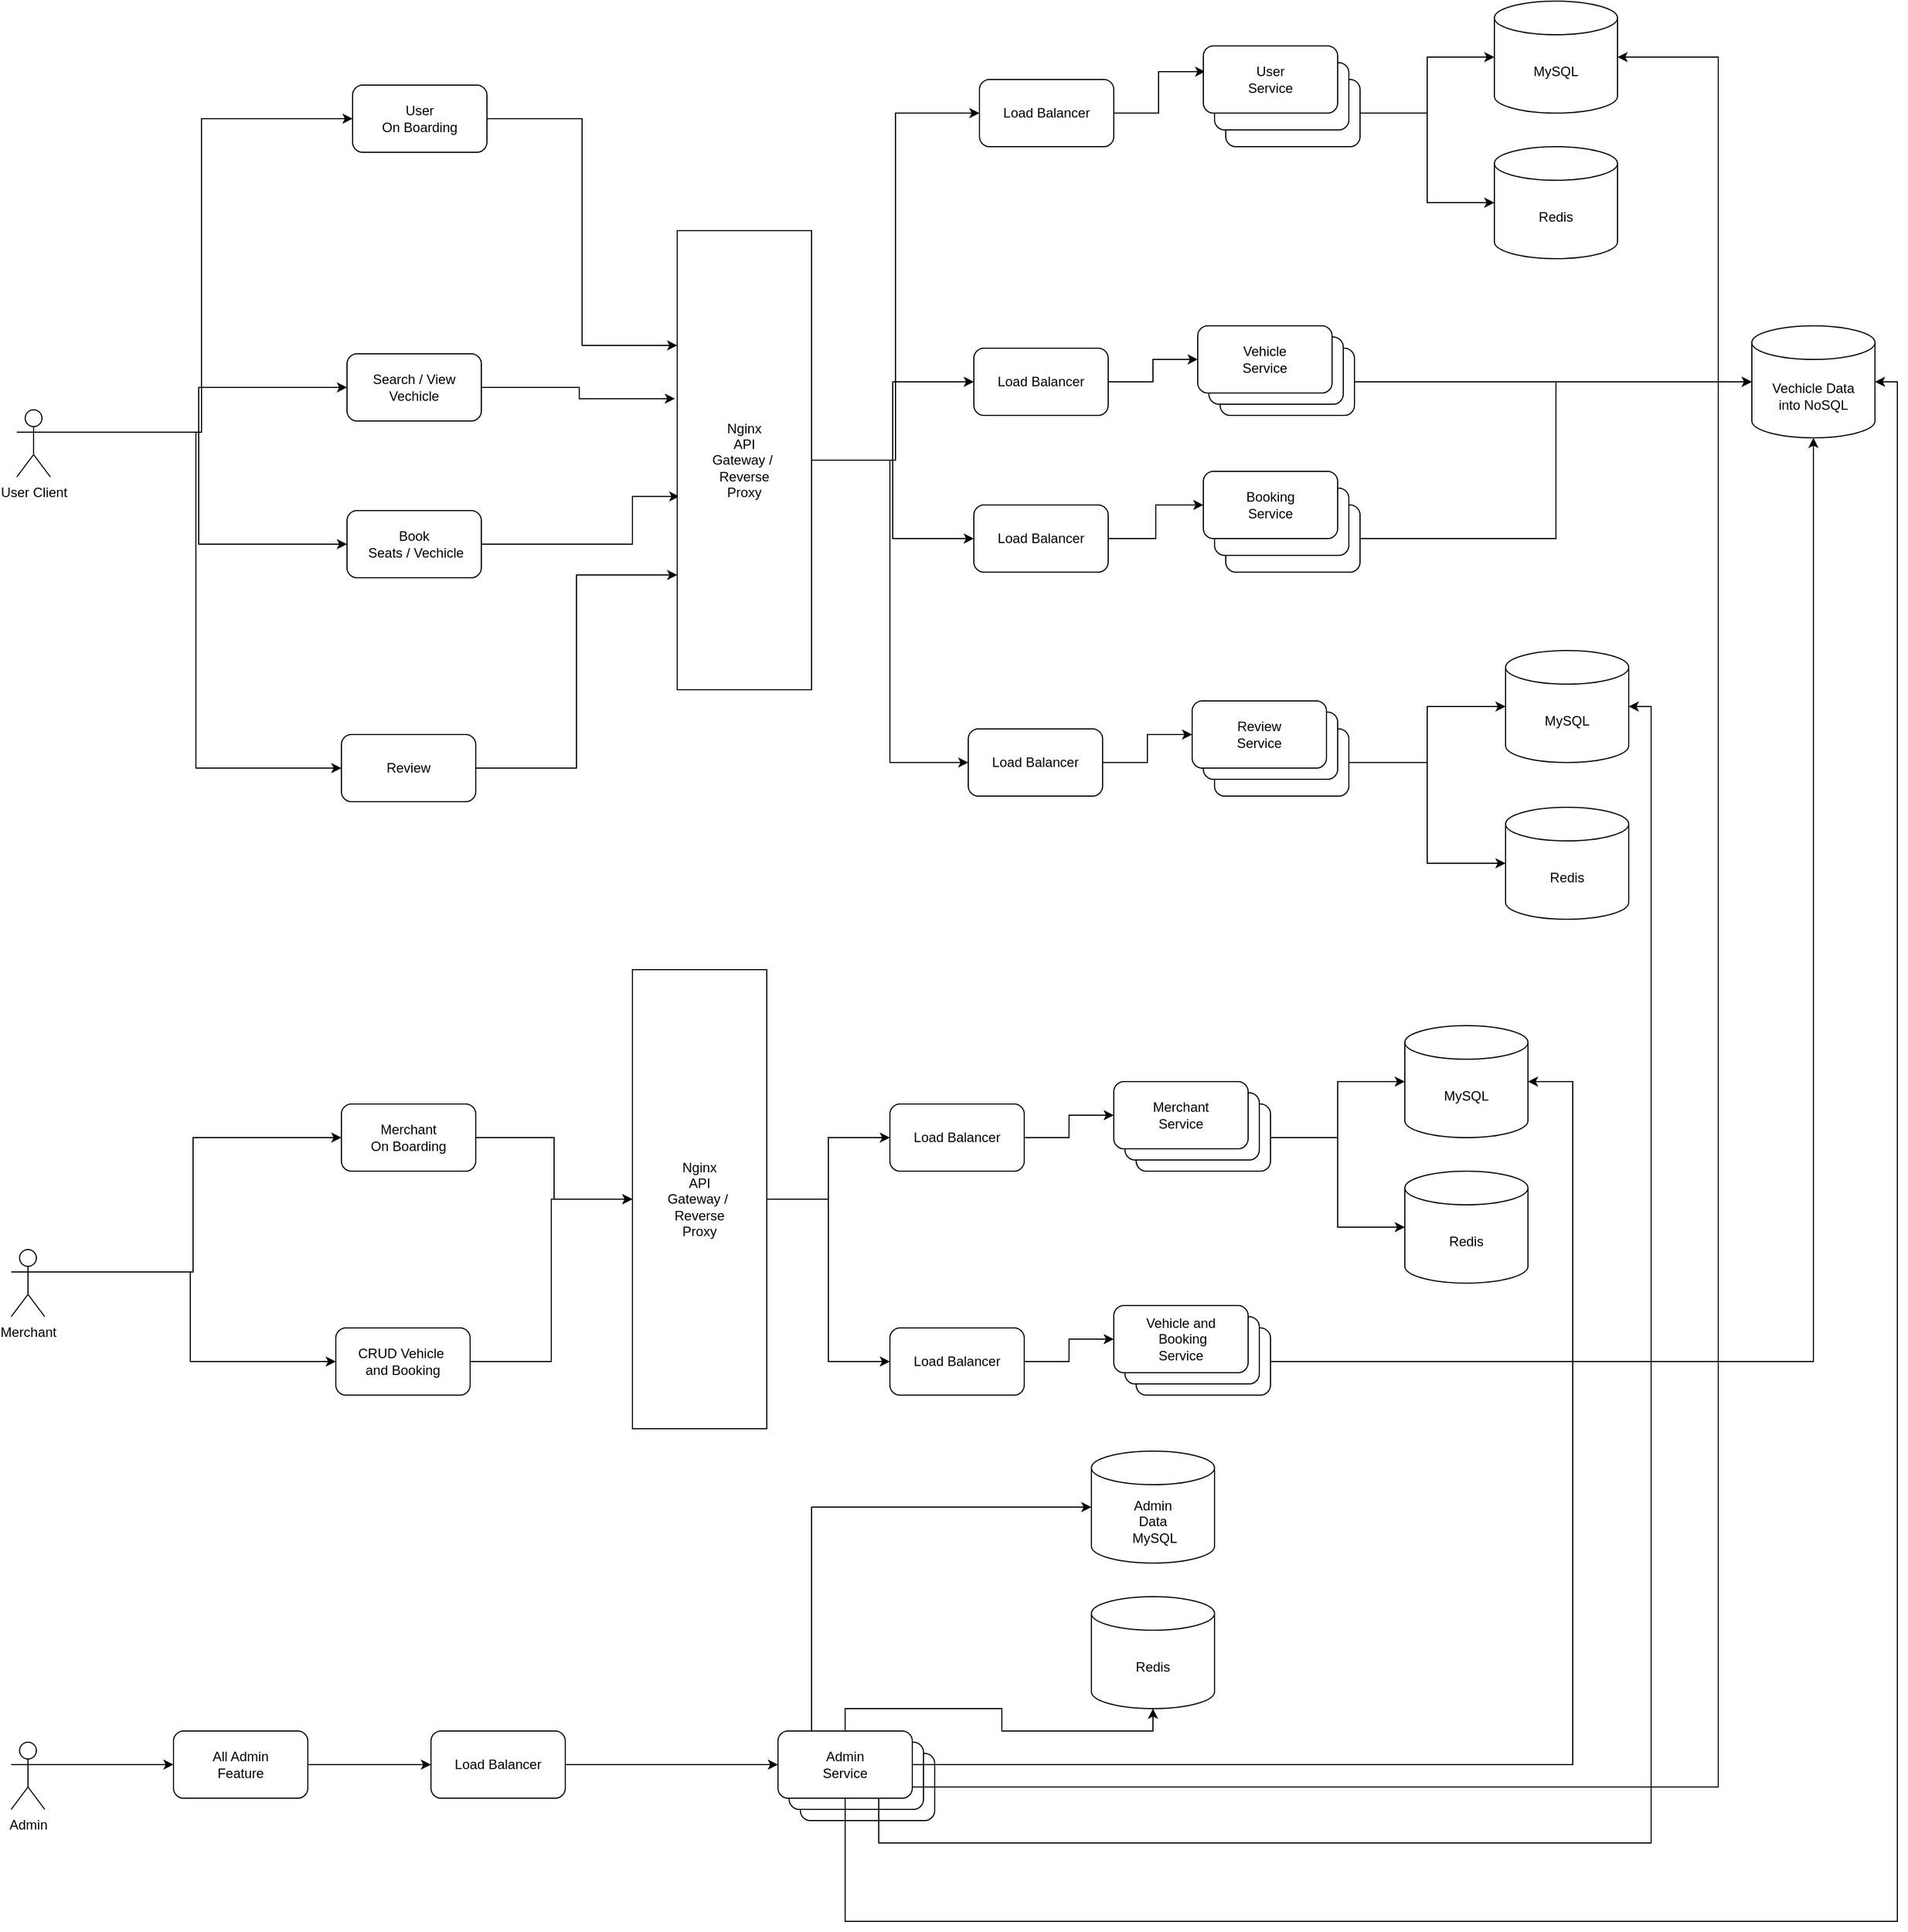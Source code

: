 <mxfile version="21.6.5" type="device">
  <diagram name="System Design" id="v8atC4LrwgWgsppYc6KF">
    <mxGraphModel dx="5643" dy="2787" grid="1" gridSize="10" guides="1" tooltips="1" connect="1" arrows="1" fold="1" page="1" pageScale="1" pageWidth="850" pageHeight="1100" math="0" shadow="0">
      <root>
        <mxCell id="0" />
        <mxCell id="1" parent="0" />
        <mxCell id="RX8F57HBemChYUWMWMmz-62" style="edgeStyle=orthogonalEdgeStyle;rounded=0;orthogonalLoop=1;jettySize=auto;html=1;entryX=0;entryY=0.5;entryDx=0;entryDy=0;exitX=1;exitY=0.333;exitDx=0;exitDy=0;exitPerimeter=0;" edge="1" parent="1" source="RX8F57HBemChYUWMWMmz-1" target="RX8F57HBemChYUWMWMmz-44">
          <mxGeometry relative="1" as="geometry" />
        </mxCell>
        <mxCell id="RX8F57HBemChYUWMWMmz-63" style="edgeStyle=orthogonalEdgeStyle;rounded=0;orthogonalLoop=1;jettySize=auto;html=1;exitX=1;exitY=0.333;exitDx=0;exitDy=0;exitPerimeter=0;" edge="1" parent="1" source="RX8F57HBemChYUWMWMmz-1" target="RX8F57HBemChYUWMWMmz-45">
          <mxGeometry relative="1" as="geometry" />
        </mxCell>
        <mxCell id="RX8F57HBemChYUWMWMmz-64" style="edgeStyle=orthogonalEdgeStyle;rounded=0;orthogonalLoop=1;jettySize=auto;html=1;exitX=1;exitY=0.333;exitDx=0;exitDy=0;exitPerimeter=0;entryX=0;entryY=0.5;entryDx=0;entryDy=0;" edge="1" parent="1" source="RX8F57HBemChYUWMWMmz-1" target="RX8F57HBemChYUWMWMmz-49">
          <mxGeometry relative="1" as="geometry" />
        </mxCell>
        <mxCell id="RX8F57HBemChYUWMWMmz-65" style="edgeStyle=orthogonalEdgeStyle;rounded=0;orthogonalLoop=1;jettySize=auto;html=1;exitX=1;exitY=0.333;exitDx=0;exitDy=0;exitPerimeter=0;entryX=0;entryY=0.5;entryDx=0;entryDy=0;" edge="1" parent="1" source="RX8F57HBemChYUWMWMmz-1" target="RX8F57HBemChYUWMWMmz-52">
          <mxGeometry relative="1" as="geometry" />
        </mxCell>
        <mxCell id="RX8F57HBemChYUWMWMmz-1" value="User Client" style="shape=umlActor;verticalLabelPosition=bottom;verticalAlign=top;html=1;outlineConnect=0;" vertex="1" parent="1">
          <mxGeometry x="-340" y="600" width="30" height="60" as="geometry" />
        </mxCell>
        <mxCell id="RX8F57HBemChYUWMWMmz-70" style="edgeStyle=orthogonalEdgeStyle;rounded=0;orthogonalLoop=1;jettySize=auto;html=1;entryX=0.014;entryY=0.383;entryDx=0;entryDy=0;entryPerimeter=0;" edge="1" parent="1" source="RX8F57HBemChYUWMWMmz-5" target="RX8F57HBemChYUWMWMmz-110">
          <mxGeometry relative="1" as="geometry" />
        </mxCell>
        <mxCell id="RX8F57HBemChYUWMWMmz-5" value="Load Balancer" style="rounded=1;whiteSpace=wrap;html=1;" vertex="1" parent="1">
          <mxGeometry x="520" y="305" width="120" height="60" as="geometry" />
        </mxCell>
        <mxCell id="RX8F57HBemChYUWMWMmz-91" style="edgeStyle=orthogonalEdgeStyle;rounded=0;orthogonalLoop=1;jettySize=auto;html=1;exitX=1;exitY=0.333;exitDx=0;exitDy=0;exitPerimeter=0;entryX=0;entryY=0.5;entryDx=0;entryDy=0;" edge="1" parent="1" source="RX8F57HBemChYUWMWMmz-14" target="RX8F57HBemChYUWMWMmz-85">
          <mxGeometry relative="1" as="geometry" />
        </mxCell>
        <mxCell id="RX8F57HBemChYUWMWMmz-93" style="edgeStyle=orthogonalEdgeStyle;rounded=0;orthogonalLoop=1;jettySize=auto;html=1;exitX=1;exitY=0.333;exitDx=0;exitDy=0;exitPerimeter=0;entryX=0;entryY=0.5;entryDx=0;entryDy=0;" edge="1" parent="1" source="RX8F57HBemChYUWMWMmz-14" target="RX8F57HBemChYUWMWMmz-92">
          <mxGeometry relative="1" as="geometry" />
        </mxCell>
        <mxCell id="RX8F57HBemChYUWMWMmz-14" value="Merchant" style="shape=umlActor;verticalLabelPosition=bottom;verticalAlign=top;html=1;outlineConnect=0;" vertex="1" parent="1">
          <mxGeometry x="-345" y="1350" width="30" height="60" as="geometry" />
        </mxCell>
        <mxCell id="RX8F57HBemChYUWMWMmz-137" style="edgeStyle=orthogonalEdgeStyle;rounded=0;orthogonalLoop=1;jettySize=auto;html=1;exitX=1;exitY=0.333;exitDx=0;exitDy=0;exitPerimeter=0;" edge="1" parent="1" source="RX8F57HBemChYUWMWMmz-23" target="RX8F57HBemChYUWMWMmz-136">
          <mxGeometry relative="1" as="geometry" />
        </mxCell>
        <mxCell id="RX8F57HBemChYUWMWMmz-23" value="Admin" style="shape=umlActor;verticalLabelPosition=bottom;verticalAlign=top;html=1;outlineConnect=0;" vertex="1" parent="1">
          <mxGeometry x="-345" y="1790" width="30" height="60" as="geometry" />
        </mxCell>
        <mxCell id="RX8F57HBemChYUWMWMmz-66" style="edgeStyle=orthogonalEdgeStyle;rounded=0;orthogonalLoop=1;jettySize=auto;html=1;entryX=0;entryY=0.25;entryDx=0;entryDy=0;" edge="1" parent="1" source="RX8F57HBemChYUWMWMmz-44" target="RX8F57HBemChYUWMWMmz-100">
          <mxGeometry relative="1" as="geometry" />
        </mxCell>
        <mxCell id="RX8F57HBemChYUWMWMmz-44" value="User&lt;br&gt;On Boarding" style="rounded=1;whiteSpace=wrap;html=1;" vertex="1" parent="1">
          <mxGeometry x="-40" y="310" width="120" height="60" as="geometry" />
        </mxCell>
        <mxCell id="RX8F57HBemChYUWMWMmz-67" style="edgeStyle=orthogonalEdgeStyle;rounded=0;orthogonalLoop=1;jettySize=auto;html=1;entryX=-0.017;entryY=0.366;entryDx=0;entryDy=0;entryPerimeter=0;" edge="1" parent="1" source="RX8F57HBemChYUWMWMmz-45" target="RX8F57HBemChYUWMWMmz-100">
          <mxGeometry relative="1" as="geometry" />
        </mxCell>
        <mxCell id="RX8F57HBemChYUWMWMmz-45" value="Search / View Vechicle" style="rounded=1;whiteSpace=wrap;html=1;" vertex="1" parent="1">
          <mxGeometry x="-45" y="550" width="120" height="60" as="geometry" />
        </mxCell>
        <mxCell id="RX8F57HBemChYUWMWMmz-74" style="edgeStyle=orthogonalEdgeStyle;rounded=0;orthogonalLoop=1;jettySize=auto;html=1;entryX=0;entryY=0.5;entryDx=0;entryDy=0;entryPerimeter=0;" edge="1" parent="1" source="RX8F57HBemChYUWMWMmz-46" target="RX8F57HBemChYUWMWMmz-47">
          <mxGeometry relative="1" as="geometry" />
        </mxCell>
        <mxCell id="RX8F57HBemChYUWMWMmz-75" style="edgeStyle=orthogonalEdgeStyle;rounded=0;orthogonalLoop=1;jettySize=auto;html=1;" edge="1" parent="1" source="RX8F57HBemChYUWMWMmz-46" target="RX8F57HBemChYUWMWMmz-48">
          <mxGeometry relative="1" as="geometry" />
        </mxCell>
        <mxCell id="RX8F57HBemChYUWMWMmz-47" value="MySQL" style="shape=cylinder3;whiteSpace=wrap;html=1;boundedLbl=1;backgroundOutline=1;size=15;" vertex="1" parent="1">
          <mxGeometry x="980" y="235" width="110" height="100" as="geometry" />
        </mxCell>
        <mxCell id="RX8F57HBemChYUWMWMmz-48" value="Redis" style="shape=cylinder3;whiteSpace=wrap;html=1;boundedLbl=1;backgroundOutline=1;size=15;" vertex="1" parent="1">
          <mxGeometry x="980" y="365" width="110" height="100" as="geometry" />
        </mxCell>
        <mxCell id="RX8F57HBemChYUWMWMmz-68" value="" style="edgeStyle=orthogonalEdgeStyle;rounded=0;orthogonalLoop=1;jettySize=auto;html=1;entryX=0.015;entryY=0.579;entryDx=0;entryDy=0;entryPerimeter=0;" edge="1" parent="1" source="RX8F57HBemChYUWMWMmz-49" target="RX8F57HBemChYUWMWMmz-100">
          <mxGeometry relative="1" as="geometry">
            <Array as="points">
              <mxPoint x="210" y="720" />
              <mxPoint x="210" y="677" />
            </Array>
          </mxGeometry>
        </mxCell>
        <mxCell id="RX8F57HBemChYUWMWMmz-49" value="Book&lt;br&gt;&amp;nbsp;Seats / Vechicle" style="rounded=1;whiteSpace=wrap;html=1;" vertex="1" parent="1">
          <mxGeometry x="-45" y="690" width="120" height="60" as="geometry" />
        </mxCell>
        <mxCell id="RX8F57HBemChYUWMWMmz-71" style="edgeStyle=orthogonalEdgeStyle;rounded=0;orthogonalLoop=1;jettySize=auto;html=1;" edge="1" parent="1" source="RX8F57HBemChYUWMWMmz-50" target="RX8F57HBemChYUWMWMmz-113">
          <mxGeometry relative="1" as="geometry" />
        </mxCell>
        <mxCell id="RX8F57HBemChYUWMWMmz-50" value="Load Balancer" style="rounded=1;whiteSpace=wrap;html=1;" vertex="1" parent="1">
          <mxGeometry x="515" y="545" width="120" height="60" as="geometry" />
        </mxCell>
        <mxCell id="RX8F57HBemChYUWMWMmz-72" style="edgeStyle=orthogonalEdgeStyle;rounded=0;orthogonalLoop=1;jettySize=auto;html=1;" edge="1" parent="1" source="RX8F57HBemChYUWMWMmz-51" target="RX8F57HBemChYUWMWMmz-116">
          <mxGeometry relative="1" as="geometry" />
        </mxCell>
        <mxCell id="RX8F57HBemChYUWMWMmz-51" value="Load Balancer" style="rounded=1;whiteSpace=wrap;html=1;" vertex="1" parent="1">
          <mxGeometry x="515" y="685" width="120" height="60" as="geometry" />
        </mxCell>
        <mxCell id="RX8F57HBemChYUWMWMmz-69" style="edgeStyle=orthogonalEdgeStyle;rounded=0;orthogonalLoop=1;jettySize=auto;html=1;entryX=0;entryY=0.75;entryDx=0;entryDy=0;" edge="1" parent="1" source="RX8F57HBemChYUWMWMmz-52" target="RX8F57HBemChYUWMWMmz-100">
          <mxGeometry relative="1" as="geometry" />
        </mxCell>
        <mxCell id="RX8F57HBemChYUWMWMmz-52" value="Review" style="rounded=1;whiteSpace=wrap;html=1;" vertex="1" parent="1">
          <mxGeometry x="-50" y="890" width="120" height="60" as="geometry" />
        </mxCell>
        <mxCell id="RX8F57HBemChYUWMWMmz-73" style="edgeStyle=orthogonalEdgeStyle;rounded=0;orthogonalLoop=1;jettySize=auto;html=1;entryX=0;entryY=0.5;entryDx=0;entryDy=0;" edge="1" parent="1" source="RX8F57HBemChYUWMWMmz-53" target="RX8F57HBemChYUWMWMmz-119">
          <mxGeometry relative="1" as="geometry" />
        </mxCell>
        <mxCell id="RX8F57HBemChYUWMWMmz-53" value="Load Balancer" style="rounded=1;whiteSpace=wrap;html=1;" vertex="1" parent="1">
          <mxGeometry x="510" y="885" width="120" height="60" as="geometry" />
        </mxCell>
        <mxCell id="RX8F57HBemChYUWMWMmz-76" style="edgeStyle=orthogonalEdgeStyle;rounded=0;orthogonalLoop=1;jettySize=auto;html=1;" edge="1" parent="1" source="RX8F57HBemChYUWMWMmz-54" target="RX8F57HBemChYUWMWMmz-57">
          <mxGeometry relative="1" as="geometry" />
        </mxCell>
        <mxCell id="RX8F57HBemChYUWMWMmz-78" style="edgeStyle=orthogonalEdgeStyle;rounded=0;orthogonalLoop=1;jettySize=auto;html=1;exitX=1;exitY=0.5;exitDx=0;exitDy=0;entryX=0;entryY=0.5;entryDx=0;entryDy=0;entryPerimeter=0;" edge="1" parent="1" source="RX8F57HBemChYUWMWMmz-55" target="RX8F57HBemChYUWMWMmz-57">
          <mxGeometry relative="1" as="geometry">
            <mxPoint x="990" y="715" as="targetPoint" />
          </mxGeometry>
        </mxCell>
        <mxCell id="RX8F57HBemChYUWMWMmz-79" style="edgeStyle=orthogonalEdgeStyle;rounded=0;orthogonalLoop=1;jettySize=auto;html=1;entryX=0;entryY=0.5;entryDx=0;entryDy=0;entryPerimeter=0;" edge="1" parent="1" source="RX8F57HBemChYUWMWMmz-56" target="RX8F57HBemChYUWMWMmz-58">
          <mxGeometry relative="1" as="geometry" />
        </mxCell>
        <mxCell id="RX8F57HBemChYUWMWMmz-80" style="edgeStyle=orthogonalEdgeStyle;rounded=0;orthogonalLoop=1;jettySize=auto;html=1;entryX=0;entryY=0.5;entryDx=0;entryDy=0;entryPerimeter=0;" edge="1" parent="1" source="RX8F57HBemChYUWMWMmz-56" target="RX8F57HBemChYUWMWMmz-61">
          <mxGeometry relative="1" as="geometry" />
        </mxCell>
        <mxCell id="RX8F57HBemChYUWMWMmz-57" value="Vechicle Data&lt;br&gt;into NoSQL" style="shape=cylinder3;whiteSpace=wrap;html=1;boundedLbl=1;backgroundOutline=1;size=15;" vertex="1" parent="1">
          <mxGeometry x="1210" y="525" width="110" height="100" as="geometry" />
        </mxCell>
        <mxCell id="RX8F57HBemChYUWMWMmz-58" value="MySQL" style="shape=cylinder3;whiteSpace=wrap;html=1;boundedLbl=1;backgroundOutline=1;size=15;" vertex="1" parent="1">
          <mxGeometry x="990" y="815" width="110" height="100" as="geometry" />
        </mxCell>
        <mxCell id="RX8F57HBemChYUWMWMmz-61" value="Redis" style="shape=cylinder3;whiteSpace=wrap;html=1;boundedLbl=1;backgroundOutline=1;size=15;" vertex="1" parent="1">
          <mxGeometry x="990" y="955" width="110" height="100" as="geometry" />
        </mxCell>
        <mxCell id="RX8F57HBemChYUWMWMmz-82" style="edgeStyle=orthogonalEdgeStyle;rounded=0;orthogonalLoop=1;jettySize=auto;html=1;entryX=0;entryY=0.5;entryDx=0;entryDy=0;" edge="1" parent="1" source="RX8F57HBemChYUWMWMmz-83" target="RX8F57HBemChYUWMWMmz-122">
          <mxGeometry relative="1" as="geometry" />
        </mxCell>
        <mxCell id="RX8F57HBemChYUWMWMmz-83" value="Load Balancer" style="rounded=1;whiteSpace=wrap;html=1;" vertex="1" parent="1">
          <mxGeometry x="440" y="1220" width="120" height="60" as="geometry" />
        </mxCell>
        <mxCell id="RX8F57HBemChYUWMWMmz-84" style="edgeStyle=orthogonalEdgeStyle;rounded=0;orthogonalLoop=1;jettySize=auto;html=1;entryX=0;entryY=0.5;entryDx=0;entryDy=0;" edge="1" parent="1" source="RX8F57HBemChYUWMWMmz-85" target="RX8F57HBemChYUWMWMmz-127">
          <mxGeometry relative="1" as="geometry" />
        </mxCell>
        <mxCell id="RX8F57HBemChYUWMWMmz-85" value="Merchant&lt;br&gt;On Boarding" style="rounded=1;whiteSpace=wrap;html=1;" vertex="1" parent="1">
          <mxGeometry x="-50" y="1220" width="120" height="60" as="geometry" />
        </mxCell>
        <mxCell id="RX8F57HBemChYUWMWMmz-86" style="edgeStyle=orthogonalEdgeStyle;rounded=0;orthogonalLoop=1;jettySize=auto;html=1;entryX=0;entryY=0.5;entryDx=0;entryDy=0;entryPerimeter=0;" edge="1" parent="1" source="RX8F57HBemChYUWMWMmz-88" target="RX8F57HBemChYUWMWMmz-89">
          <mxGeometry relative="1" as="geometry" />
        </mxCell>
        <mxCell id="RX8F57HBemChYUWMWMmz-87" style="edgeStyle=orthogonalEdgeStyle;rounded=0;orthogonalLoop=1;jettySize=auto;html=1;" edge="1" parent="1" source="RX8F57HBemChYUWMWMmz-88" target="RX8F57HBemChYUWMWMmz-90">
          <mxGeometry relative="1" as="geometry" />
        </mxCell>
        <mxCell id="RX8F57HBemChYUWMWMmz-89" value="MySQL" style="shape=cylinder3;whiteSpace=wrap;html=1;boundedLbl=1;backgroundOutline=1;size=15;" vertex="1" parent="1">
          <mxGeometry x="900" y="1150" width="110" height="100" as="geometry" />
        </mxCell>
        <mxCell id="RX8F57HBemChYUWMWMmz-90" value="Redis" style="shape=cylinder3;whiteSpace=wrap;html=1;boundedLbl=1;backgroundOutline=1;size=15;" vertex="1" parent="1">
          <mxGeometry x="900" y="1280" width="110" height="100" as="geometry" />
        </mxCell>
        <mxCell id="RX8F57HBemChYUWMWMmz-95" style="edgeStyle=orthogonalEdgeStyle;rounded=0;orthogonalLoop=1;jettySize=auto;html=1;entryX=0;entryY=0.5;entryDx=0;entryDy=0;" edge="1" parent="1" source="RX8F57HBemChYUWMWMmz-92" target="RX8F57HBemChYUWMWMmz-127">
          <mxGeometry relative="1" as="geometry" />
        </mxCell>
        <mxCell id="RX8F57HBemChYUWMWMmz-92" value="CRUD Vehicle&amp;nbsp;&lt;br&gt;and Booking" style="rounded=1;whiteSpace=wrap;html=1;" vertex="1" parent="1">
          <mxGeometry x="-55" y="1420" width="120" height="60" as="geometry" />
        </mxCell>
        <mxCell id="RX8F57HBemChYUWMWMmz-97" style="edgeStyle=orthogonalEdgeStyle;rounded=0;orthogonalLoop=1;jettySize=auto;html=1;entryX=0;entryY=0.5;entryDx=0;entryDy=0;" edge="1" parent="1" source="RX8F57HBemChYUWMWMmz-94" target="RX8F57HBemChYUWMWMmz-125">
          <mxGeometry relative="1" as="geometry" />
        </mxCell>
        <mxCell id="RX8F57HBemChYUWMWMmz-94" value="Load Balancer" style="rounded=1;whiteSpace=wrap;html=1;" vertex="1" parent="1">
          <mxGeometry x="440" y="1420" width="120" height="60" as="geometry" />
        </mxCell>
        <mxCell id="RX8F57HBemChYUWMWMmz-98" style="edgeStyle=orthogonalEdgeStyle;rounded=0;orthogonalLoop=1;jettySize=auto;html=1;entryX=0.5;entryY=1;entryDx=0;entryDy=0;entryPerimeter=0;" edge="1" parent="1" source="RX8F57HBemChYUWMWMmz-96" target="RX8F57HBemChYUWMWMmz-57">
          <mxGeometry relative="1" as="geometry" />
        </mxCell>
        <mxCell id="RX8F57HBemChYUWMWMmz-105" style="edgeStyle=orthogonalEdgeStyle;rounded=0;orthogonalLoop=1;jettySize=auto;html=1;entryX=0;entryY=0.5;entryDx=0;entryDy=0;" edge="1" parent="1" source="RX8F57HBemChYUWMWMmz-100" target="RX8F57HBemChYUWMWMmz-5">
          <mxGeometry relative="1" as="geometry" />
        </mxCell>
        <mxCell id="RX8F57HBemChYUWMWMmz-106" style="edgeStyle=orthogonalEdgeStyle;rounded=0;orthogonalLoop=1;jettySize=auto;html=1;" edge="1" parent="1" source="RX8F57HBemChYUWMWMmz-100" target="RX8F57HBemChYUWMWMmz-50">
          <mxGeometry relative="1" as="geometry" />
        </mxCell>
        <mxCell id="RX8F57HBemChYUWMWMmz-107" style="edgeStyle=orthogonalEdgeStyle;rounded=0;orthogonalLoop=1;jettySize=auto;html=1;entryX=0;entryY=0.5;entryDx=0;entryDy=0;" edge="1" parent="1" source="RX8F57HBemChYUWMWMmz-100" target="RX8F57HBemChYUWMWMmz-51">
          <mxGeometry relative="1" as="geometry" />
        </mxCell>
        <mxCell id="RX8F57HBemChYUWMWMmz-108" style="edgeStyle=orthogonalEdgeStyle;rounded=0;orthogonalLoop=1;jettySize=auto;html=1;entryX=0;entryY=0.5;entryDx=0;entryDy=0;" edge="1" parent="1" source="RX8F57HBemChYUWMWMmz-100" target="RX8F57HBemChYUWMWMmz-53">
          <mxGeometry relative="1" as="geometry" />
        </mxCell>
        <mxCell id="RX8F57HBemChYUWMWMmz-100" value="Nginx&lt;br&gt;API&lt;br&gt;Gateway /&amp;nbsp;&lt;br&gt;Reverse&lt;br&gt;Proxy" style="rounded=0;whiteSpace=wrap;html=1;" vertex="1" parent="1">
          <mxGeometry x="250" y="440" width="120" height="410" as="geometry" />
        </mxCell>
        <mxCell id="RX8F57HBemChYUWMWMmz-111" value="" style="group" vertex="1" connectable="0" parent="1">
          <mxGeometry x="720" y="275" width="140" height="90" as="geometry" />
        </mxCell>
        <mxCell id="RX8F57HBemChYUWMWMmz-46" value="" style="rounded=1;whiteSpace=wrap;html=1;" vertex="1" parent="RX8F57HBemChYUWMWMmz-111">
          <mxGeometry x="20" y="30" width="120" height="60" as="geometry" />
        </mxCell>
        <mxCell id="RX8F57HBemChYUWMWMmz-109" value="" style="rounded=1;whiteSpace=wrap;html=1;" vertex="1" parent="RX8F57HBemChYUWMWMmz-111">
          <mxGeometry x="10" y="15" width="120" height="60" as="geometry" />
        </mxCell>
        <mxCell id="RX8F57HBemChYUWMWMmz-110" value="User &lt;br&gt;Service" style="rounded=1;whiteSpace=wrap;html=1;" vertex="1" parent="RX8F57HBemChYUWMWMmz-111">
          <mxGeometry width="120" height="60" as="geometry" />
        </mxCell>
        <mxCell id="RX8F57HBemChYUWMWMmz-114" value="" style="group" vertex="1" connectable="0" parent="1">
          <mxGeometry x="715" y="525" width="140" height="80" as="geometry" />
        </mxCell>
        <mxCell id="RX8F57HBemChYUWMWMmz-54" value="" style="rounded=1;whiteSpace=wrap;html=1;" vertex="1" parent="RX8F57HBemChYUWMWMmz-114">
          <mxGeometry x="20" y="20" width="120" height="60" as="geometry" />
        </mxCell>
        <mxCell id="RX8F57HBemChYUWMWMmz-112" value="" style="rounded=1;whiteSpace=wrap;html=1;" vertex="1" parent="RX8F57HBemChYUWMWMmz-114">
          <mxGeometry x="10" y="10" width="120" height="60" as="geometry" />
        </mxCell>
        <mxCell id="RX8F57HBemChYUWMWMmz-113" value="Vehicle &lt;br&gt;Service" style="rounded=1;whiteSpace=wrap;html=1;" vertex="1" parent="RX8F57HBemChYUWMWMmz-114">
          <mxGeometry width="120" height="60" as="geometry" />
        </mxCell>
        <mxCell id="RX8F57HBemChYUWMWMmz-117" value="" style="group" vertex="1" connectable="0" parent="1">
          <mxGeometry x="720" y="655" width="140" height="90" as="geometry" />
        </mxCell>
        <mxCell id="RX8F57HBemChYUWMWMmz-55" value="" style="rounded=1;whiteSpace=wrap;html=1;" vertex="1" parent="RX8F57HBemChYUWMWMmz-117">
          <mxGeometry x="20" y="30" width="120" height="60" as="geometry" />
        </mxCell>
        <mxCell id="RX8F57HBemChYUWMWMmz-115" value="" style="rounded=1;whiteSpace=wrap;html=1;" vertex="1" parent="RX8F57HBemChYUWMWMmz-117">
          <mxGeometry x="10" y="15" width="120" height="60" as="geometry" />
        </mxCell>
        <mxCell id="RX8F57HBemChYUWMWMmz-116" value="Booking&lt;br&gt;Service" style="rounded=1;whiteSpace=wrap;html=1;" vertex="1" parent="RX8F57HBemChYUWMWMmz-117">
          <mxGeometry width="120" height="60" as="geometry" />
        </mxCell>
        <mxCell id="RX8F57HBemChYUWMWMmz-120" value="" style="group" vertex="1" connectable="0" parent="1">
          <mxGeometry x="710" y="860" width="140" height="85" as="geometry" />
        </mxCell>
        <mxCell id="RX8F57HBemChYUWMWMmz-56" value="" style="rounded=1;whiteSpace=wrap;html=1;" vertex="1" parent="RX8F57HBemChYUWMWMmz-120">
          <mxGeometry x="20" y="25" width="120" height="60" as="geometry" />
        </mxCell>
        <mxCell id="RX8F57HBemChYUWMWMmz-118" value="" style="rounded=1;whiteSpace=wrap;html=1;" vertex="1" parent="RX8F57HBemChYUWMWMmz-120">
          <mxGeometry x="10" y="10" width="120" height="60" as="geometry" />
        </mxCell>
        <mxCell id="RX8F57HBemChYUWMWMmz-119" value="Review&lt;br&gt;Service" style="rounded=1;whiteSpace=wrap;html=1;" vertex="1" parent="RX8F57HBemChYUWMWMmz-120">
          <mxGeometry width="120" height="60" as="geometry" />
        </mxCell>
        <mxCell id="RX8F57HBemChYUWMWMmz-123" value="" style="group" vertex="1" connectable="0" parent="1">
          <mxGeometry x="640" y="1200" width="140" height="80" as="geometry" />
        </mxCell>
        <mxCell id="RX8F57HBemChYUWMWMmz-88" value="" style="rounded=1;whiteSpace=wrap;html=1;" vertex="1" parent="RX8F57HBemChYUWMWMmz-123">
          <mxGeometry x="20" y="20" width="120" height="60" as="geometry" />
        </mxCell>
        <mxCell id="RX8F57HBemChYUWMWMmz-121" value="" style="rounded=1;whiteSpace=wrap;html=1;" vertex="1" parent="RX8F57HBemChYUWMWMmz-123">
          <mxGeometry x="10" y="10" width="120" height="60" as="geometry" />
        </mxCell>
        <mxCell id="RX8F57HBemChYUWMWMmz-122" value="Merchant&lt;br&gt;Service" style="rounded=1;whiteSpace=wrap;html=1;" vertex="1" parent="RX8F57HBemChYUWMWMmz-123">
          <mxGeometry width="120" height="60" as="geometry" />
        </mxCell>
        <mxCell id="RX8F57HBemChYUWMWMmz-126" value="" style="group" vertex="1" connectable="0" parent="1">
          <mxGeometry x="640" y="1400" width="140" height="80" as="geometry" />
        </mxCell>
        <mxCell id="RX8F57HBemChYUWMWMmz-96" value="" style="rounded=1;whiteSpace=wrap;html=1;" vertex="1" parent="RX8F57HBemChYUWMWMmz-126">
          <mxGeometry x="20" y="20" width="120" height="60" as="geometry" />
        </mxCell>
        <mxCell id="RX8F57HBemChYUWMWMmz-124" value="" style="rounded=1;whiteSpace=wrap;html=1;" vertex="1" parent="RX8F57HBemChYUWMWMmz-126">
          <mxGeometry x="10" y="10" width="120" height="60" as="geometry" />
        </mxCell>
        <mxCell id="RX8F57HBemChYUWMWMmz-125" value="Vehicle and&lt;br&gt;&amp;nbsp;Booking&lt;br&gt;Service" style="rounded=1;whiteSpace=wrap;html=1;" vertex="1" parent="RX8F57HBemChYUWMWMmz-126">
          <mxGeometry width="120" height="60" as="geometry" />
        </mxCell>
        <mxCell id="RX8F57HBemChYUWMWMmz-128" style="edgeStyle=orthogonalEdgeStyle;rounded=0;orthogonalLoop=1;jettySize=auto;html=1;entryX=0;entryY=0.5;entryDx=0;entryDy=0;" edge="1" parent="1" source="RX8F57HBemChYUWMWMmz-127" target="RX8F57HBemChYUWMWMmz-83">
          <mxGeometry relative="1" as="geometry" />
        </mxCell>
        <mxCell id="RX8F57HBemChYUWMWMmz-129" style="edgeStyle=orthogonalEdgeStyle;rounded=0;orthogonalLoop=1;jettySize=auto;html=1;entryX=0;entryY=0.5;entryDx=0;entryDy=0;" edge="1" parent="1" source="RX8F57HBemChYUWMWMmz-127" target="RX8F57HBemChYUWMWMmz-94">
          <mxGeometry relative="1" as="geometry" />
        </mxCell>
        <mxCell id="RX8F57HBemChYUWMWMmz-127" value="Nginx&lt;br&gt;API&lt;br&gt;Gateway /&amp;nbsp;&lt;br&gt;Reverse&lt;br&gt;Proxy" style="rounded=0;whiteSpace=wrap;html=1;" vertex="1" parent="1">
          <mxGeometry x="210" y="1100" width="120" height="410" as="geometry" />
        </mxCell>
        <mxCell id="RX8F57HBemChYUWMWMmz-139" style="edgeStyle=orthogonalEdgeStyle;rounded=0;orthogonalLoop=1;jettySize=auto;html=1;entryX=0;entryY=0.5;entryDx=0;entryDy=0;" edge="1" parent="1" source="RX8F57HBemChYUWMWMmz-131" target="RX8F57HBemChYUWMWMmz-135">
          <mxGeometry relative="1" as="geometry" />
        </mxCell>
        <mxCell id="RX8F57HBemChYUWMWMmz-131" value="Load Balancer" style="rounded=1;whiteSpace=wrap;html=1;" vertex="1" parent="1">
          <mxGeometry x="30" y="1780" width="120" height="60" as="geometry" />
        </mxCell>
        <mxCell id="RX8F57HBemChYUWMWMmz-132" value="" style="group" vertex="1" connectable="0" parent="1">
          <mxGeometry x="340" y="1780" width="140" height="80" as="geometry" />
        </mxCell>
        <mxCell id="RX8F57HBemChYUWMWMmz-133" value="" style="rounded=1;whiteSpace=wrap;html=1;" vertex="1" parent="RX8F57HBemChYUWMWMmz-132">
          <mxGeometry x="20" y="20" width="120" height="60" as="geometry" />
        </mxCell>
        <mxCell id="RX8F57HBemChYUWMWMmz-134" value="" style="rounded=1;whiteSpace=wrap;html=1;" vertex="1" parent="RX8F57HBemChYUWMWMmz-132">
          <mxGeometry x="10" y="10" width="120" height="60" as="geometry" />
        </mxCell>
        <mxCell id="RX8F57HBemChYUWMWMmz-135" value="Admin&lt;br&gt;Service" style="rounded=1;whiteSpace=wrap;html=1;" vertex="1" parent="RX8F57HBemChYUWMWMmz-132">
          <mxGeometry width="120" height="60" as="geometry" />
        </mxCell>
        <mxCell id="RX8F57HBemChYUWMWMmz-138" style="edgeStyle=orthogonalEdgeStyle;rounded=0;orthogonalLoop=1;jettySize=auto;html=1;" edge="1" parent="1" source="RX8F57HBemChYUWMWMmz-136" target="RX8F57HBemChYUWMWMmz-131">
          <mxGeometry relative="1" as="geometry" />
        </mxCell>
        <mxCell id="RX8F57HBemChYUWMWMmz-136" value="All Admin &lt;br&gt;Feature" style="rounded=1;whiteSpace=wrap;html=1;" vertex="1" parent="1">
          <mxGeometry x="-200" y="1780" width="120" height="60" as="geometry" />
        </mxCell>
        <mxCell id="RX8F57HBemChYUWMWMmz-140" style="edgeStyle=orthogonalEdgeStyle;rounded=0;orthogonalLoop=1;jettySize=auto;html=1;entryX=1;entryY=0.5;entryDx=0;entryDy=0;entryPerimeter=0;" edge="1" parent="1" source="RX8F57HBemChYUWMWMmz-135" target="RX8F57HBemChYUWMWMmz-89">
          <mxGeometry relative="1" as="geometry">
            <Array as="points">
              <mxPoint x="1050" y="1810" />
              <mxPoint x="1050" y="1200" />
            </Array>
          </mxGeometry>
        </mxCell>
        <mxCell id="RX8F57HBemChYUWMWMmz-141" style="edgeStyle=orthogonalEdgeStyle;rounded=0;orthogonalLoop=1;jettySize=auto;html=1;entryX=1;entryY=0.5;entryDx=0;entryDy=0;entryPerimeter=0;" edge="1" parent="1" source="RX8F57HBemChYUWMWMmz-135" target="RX8F57HBemChYUWMWMmz-58">
          <mxGeometry relative="1" as="geometry">
            <Array as="points">
              <mxPoint x="430" y="1880" />
              <mxPoint x="1120" y="1880" />
              <mxPoint x="1120" y="865" />
            </Array>
          </mxGeometry>
        </mxCell>
        <mxCell id="RX8F57HBemChYUWMWMmz-142" style="edgeStyle=orthogonalEdgeStyle;rounded=0;orthogonalLoop=1;jettySize=auto;html=1;entryX=1;entryY=0.5;entryDx=0;entryDy=0;entryPerimeter=0;" edge="1" parent="1" source="RX8F57HBemChYUWMWMmz-135" target="RX8F57HBemChYUWMWMmz-57">
          <mxGeometry relative="1" as="geometry">
            <Array as="points">
              <mxPoint x="400" y="1950" />
              <mxPoint x="1340" y="1950" />
              <mxPoint x="1340" y="575" />
            </Array>
          </mxGeometry>
        </mxCell>
        <mxCell id="RX8F57HBemChYUWMWMmz-143" style="edgeStyle=orthogonalEdgeStyle;rounded=0;orthogonalLoop=1;jettySize=auto;html=1;entryX=1;entryY=0.5;entryDx=0;entryDy=0;entryPerimeter=0;" edge="1" parent="1" source="RX8F57HBemChYUWMWMmz-135" target="RX8F57HBemChYUWMWMmz-47">
          <mxGeometry relative="1" as="geometry">
            <Array as="points">
              <mxPoint x="1180" y="1830" />
              <mxPoint x="1180" y="285" />
            </Array>
          </mxGeometry>
        </mxCell>
        <mxCell id="RX8F57HBemChYUWMWMmz-145" style="edgeStyle=orthogonalEdgeStyle;rounded=0;orthogonalLoop=1;jettySize=auto;html=1;entryX=0;entryY=0.5;entryDx=0;entryDy=0;entryPerimeter=0;exitX=0.25;exitY=0;exitDx=0;exitDy=0;" edge="1" parent="1" target="RX8F57HBemChYUWMWMmz-147" source="RX8F57HBemChYUWMWMmz-135">
          <mxGeometry relative="1" as="geometry">
            <mxPoint x="500" y="1630" as="sourcePoint" />
          </mxGeometry>
        </mxCell>
        <mxCell id="RX8F57HBemChYUWMWMmz-146" style="edgeStyle=orthogonalEdgeStyle;rounded=0;orthogonalLoop=1;jettySize=auto;html=1;exitX=0.5;exitY=0;exitDx=0;exitDy=0;" edge="1" parent="1" target="RX8F57HBemChYUWMWMmz-148" source="RX8F57HBemChYUWMWMmz-135">
          <mxGeometry relative="1" as="geometry">
            <mxPoint x="500" y="1630" as="sourcePoint" />
          </mxGeometry>
        </mxCell>
        <mxCell id="RX8F57HBemChYUWMWMmz-147" value="Admin&lt;br&gt;Data&lt;br&gt;&amp;nbsp;MySQL" style="shape=cylinder3;whiteSpace=wrap;html=1;boundedLbl=1;backgroundOutline=1;size=15;" vertex="1" parent="1">
          <mxGeometry x="620" y="1530" width="110" height="100" as="geometry" />
        </mxCell>
        <mxCell id="RX8F57HBemChYUWMWMmz-148" value="Redis" style="shape=cylinder3;whiteSpace=wrap;html=1;boundedLbl=1;backgroundOutline=1;size=15;" vertex="1" parent="1">
          <mxGeometry x="620" y="1660" width="110" height="100" as="geometry" />
        </mxCell>
      </root>
    </mxGraphModel>
  </diagram>
</mxfile>
